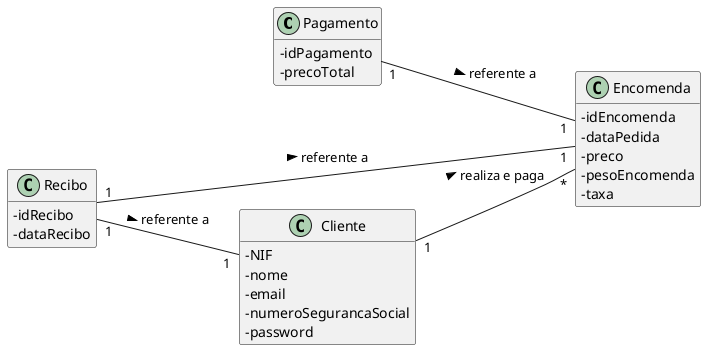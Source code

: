 @startuml
skinparam classAttributeIconSize 0
hide methods
left to right direction

class Pagamento {
  -idPagamento
  -precoTotal
}

class Recibo {
  -idRecibo
  -dataRecibo
}

class Encomenda {
  -idEncomenda
  -dataPedida
  -preco
  -pesoEncomenda
  -taxa
}

class Cliente {
  -NIF
  -nome
  -email
  -numeroSegurancaSocial
  -password
}

Cliente "1" -- "*" Encomenda: realiza e paga >
Recibo "1" -- "1" Encomenda: referente a >
Recibo "1" -- "1" Cliente: referente a >
Pagamento "1" -- "1" Encomenda: referente a >


@enduml